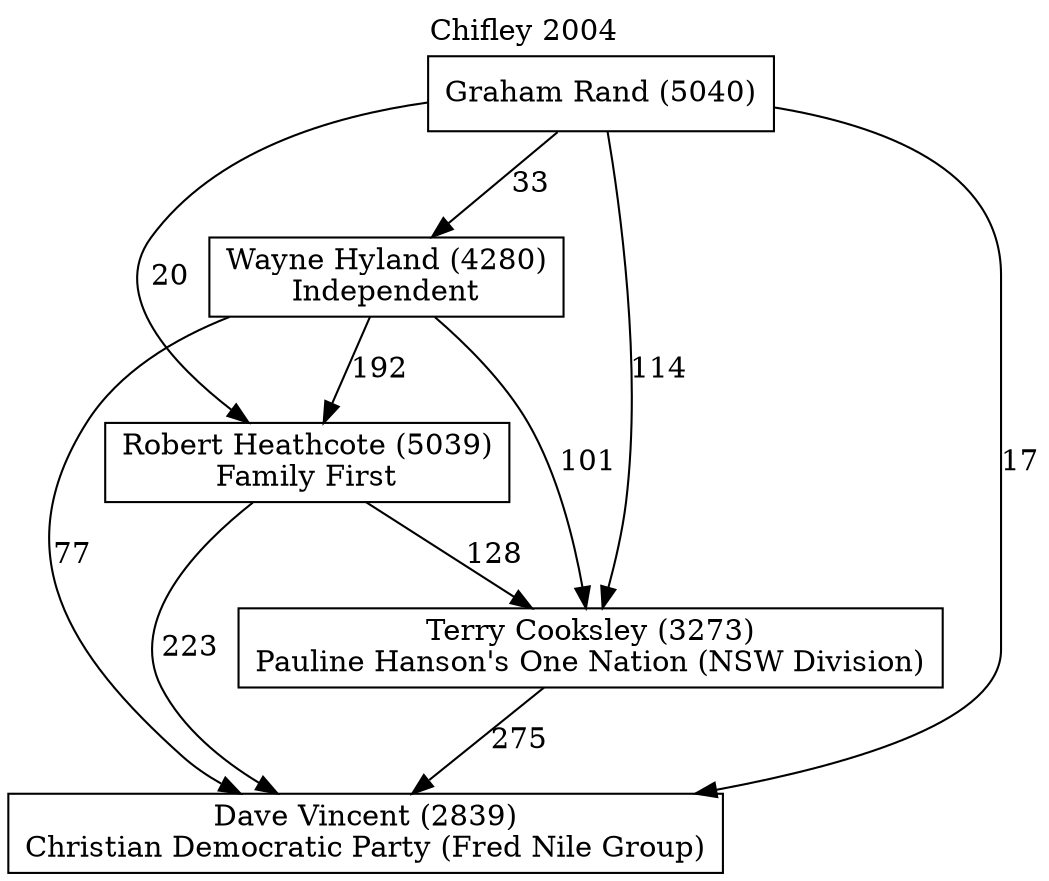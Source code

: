 // House preference flow
digraph "Dave Vincent (2839)_Chifley_2004" {
	graph [label="Chifley 2004" labelloc=t mclimit=10]
	node [shape=box]
	"Dave Vincent (2839)" [label="Dave Vincent (2839)
Christian Democratic Party (Fred Nile Group)"]
	"Terry Cooksley (3273)" [label="Terry Cooksley (3273)
Pauline Hanson's One Nation (NSW Division)"]
	"Robert Heathcote (5039)" [label="Robert Heathcote (5039)
Family First"]
	"Wayne Hyland (4280)" [label="Wayne Hyland (4280)
Independent"]
	"Graham Rand (5040)" [label="Graham Rand (5040)
"]
	"Terry Cooksley (3273)" -> "Dave Vincent (2839)" [label=275]
	"Robert Heathcote (5039)" -> "Terry Cooksley (3273)" [label=128]
	"Wayne Hyland (4280)" -> "Robert Heathcote (5039)" [label=192]
	"Graham Rand (5040)" -> "Wayne Hyland (4280)" [label=33]
	"Robert Heathcote (5039)" -> "Dave Vincent (2839)" [label=223]
	"Wayne Hyland (4280)" -> "Dave Vincent (2839)" [label=77]
	"Graham Rand (5040)" -> "Dave Vincent (2839)" [label=17]
	"Graham Rand (5040)" -> "Robert Heathcote (5039)" [label=20]
	"Wayne Hyland (4280)" -> "Terry Cooksley (3273)" [label=101]
	"Graham Rand (5040)" -> "Terry Cooksley (3273)" [label=114]
}
